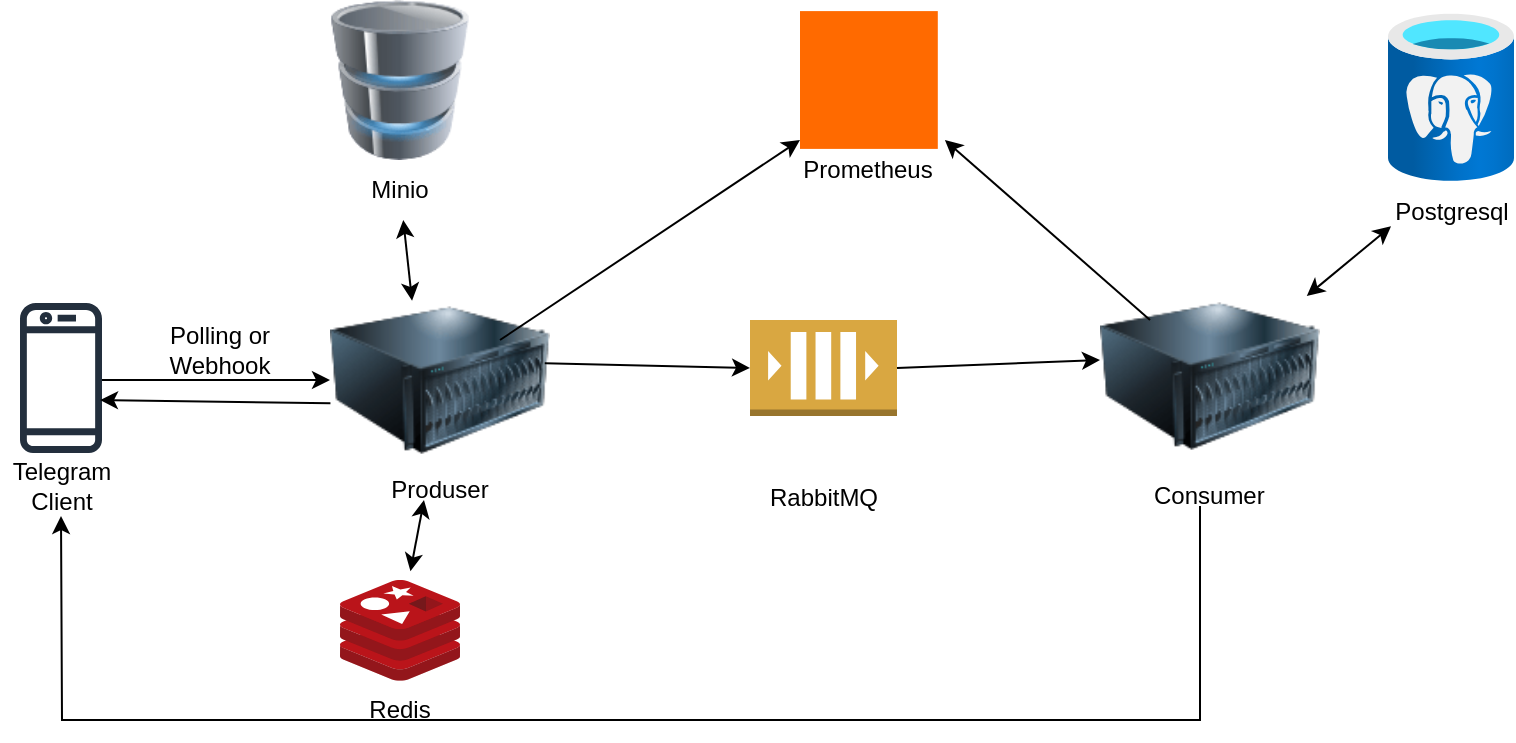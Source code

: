 <mxfile version="26.2.2">
  <diagram name="Page-1" id="XTrgIqtZCz-w7WspxMnD">
    <mxGraphModel dx="1030" dy="630" grid="1" gridSize="10" guides="1" tooltips="1" connect="1" arrows="1" fold="1" page="1" pageScale="1" pageWidth="850" pageHeight="1100" math="0" shadow="0">
      <root>
        <mxCell id="0" />
        <mxCell id="1" parent="0" />
        <mxCell id="V4x_PlXMfU6yK46A8ys2-1" value="" style="sketch=0;outlineConnect=0;fontColor=#232F3E;gradientColor=none;fillColor=#232F3D;strokeColor=none;dashed=0;verticalLabelPosition=bottom;verticalAlign=top;align=center;html=1;fontSize=12;fontStyle=0;aspect=fixed;pointerEvents=1;shape=mxgraph.aws4.mobile_client;" parent="1" vertex="1">
          <mxGeometry x="60" y="190" width="41" height="78" as="geometry" />
        </mxCell>
        <mxCell id="V4x_PlXMfU6yK46A8ys2-2" value="Telegram&lt;div&gt;Client&lt;/div&gt;" style="text;html=1;align=center;verticalAlign=middle;whiteSpace=wrap;rounded=0;" parent="1" vertex="1">
          <mxGeometry x="50.5" y="268" width="60" height="30" as="geometry" />
        </mxCell>
        <mxCell id="ge8bEDL-VglbXrLhcn_X-1" value="" style="endArrow=classic;html=1;rounded=0;entryX=0;entryY=0.5;entryDx=0;entryDy=0;" edge="1" parent="1" target="ge8bEDL-VglbXrLhcn_X-3">
          <mxGeometry width="50" height="50" relative="1" as="geometry">
            <mxPoint x="101" y="230" as="sourcePoint" />
            <mxPoint x="190" y="230" as="targetPoint" />
          </mxGeometry>
        </mxCell>
        <mxCell id="ge8bEDL-VglbXrLhcn_X-2" value="Polling or Webhook" style="text;html=1;align=center;verticalAlign=middle;whiteSpace=wrap;rounded=0;" vertex="1" parent="1">
          <mxGeometry x="130" y="200" width="60" height="30" as="geometry" />
        </mxCell>
        <mxCell id="ge8bEDL-VglbXrLhcn_X-3" value="" style="image;html=1;image=img/lib/clip_art/computers/Server_128x128.png" vertex="1" parent="1">
          <mxGeometry x="215" y="190" width="110" height="80" as="geometry" />
        </mxCell>
        <mxCell id="ge8bEDL-VglbXrLhcn_X-5" value="Produser" style="text;html=1;align=center;verticalAlign=middle;whiteSpace=wrap;rounded=0;" vertex="1" parent="1">
          <mxGeometry x="240" y="270" width="60" height="30" as="geometry" />
        </mxCell>
        <mxCell id="ge8bEDL-VglbXrLhcn_X-6" value="" style="image;sketch=0;aspect=fixed;html=1;points=[];align=center;fontSize=12;image=img/lib/mscae/Cache_Redis_Product.svg;" vertex="1" parent="1">
          <mxGeometry x="220" y="330" width="60" height="50.4" as="geometry" />
        </mxCell>
        <mxCell id="ge8bEDL-VglbXrLhcn_X-7" value="Redis" style="text;html=1;align=center;verticalAlign=middle;whiteSpace=wrap;rounded=0;" vertex="1" parent="1">
          <mxGeometry x="220" y="380" width="60" height="30.4" as="geometry" />
        </mxCell>
        <mxCell id="ge8bEDL-VglbXrLhcn_X-10" value="" style="image;html=1;image=img/lib/clip_art/computers/Database_128x128.png" vertex="1" parent="1">
          <mxGeometry x="210" y="40" width="80" height="80" as="geometry" />
        </mxCell>
        <mxCell id="ge8bEDL-VglbXrLhcn_X-12" value="Minio" style="text;html=1;align=center;verticalAlign=middle;whiteSpace=wrap;rounded=0;" vertex="1" parent="1">
          <mxGeometry x="220" y="120" width="60" height="30" as="geometry" />
        </mxCell>
        <mxCell id="ge8bEDL-VglbXrLhcn_X-13" value="" style="outlineConnect=0;dashed=0;verticalLabelPosition=bottom;verticalAlign=top;align=center;html=1;shape=mxgraph.aws3.queue;fillColor=#D9A741;gradientColor=none;" vertex="1" parent="1">
          <mxGeometry x="425" y="200" width="73.5" height="48" as="geometry" />
        </mxCell>
        <mxCell id="ge8bEDL-VglbXrLhcn_X-16" value="" style="image;html=1;image=img/lib/clip_art/computers/Server_128x128.png" vertex="1" parent="1">
          <mxGeometry x="600" y="188" width="110" height="80" as="geometry" />
        </mxCell>
        <mxCell id="ge8bEDL-VglbXrLhcn_X-17" value="Consumer" style="text;whiteSpace=wrap;" vertex="1" parent="1">
          <mxGeometry x="625" y="274" width="60" height="22" as="geometry" />
        </mxCell>
        <mxCell id="ge8bEDL-VglbXrLhcn_X-18" value="" style="image;aspect=fixed;html=1;points=[];align=center;fontSize=12;image=img/lib/azure2/databases/Azure_Database_PostgreSQL_Server.svg;" vertex="1" parent="1">
          <mxGeometry x="744" y="46.66" width="63" height="84.01" as="geometry" />
        </mxCell>
        <mxCell id="ge8bEDL-VglbXrLhcn_X-19" value="RabbitMQ&#xa;" style="text;whiteSpace=wrap;" vertex="1" parent="1">
          <mxGeometry x="432.63" y="275" width="58.25" height="20" as="geometry" />
        </mxCell>
        <mxCell id="ge8bEDL-VglbXrLhcn_X-20" value="" style="points=[];aspect=fixed;html=1;align=center;shadow=0;dashed=0;fillColor=#FF6A00;strokeColor=none;shape=mxgraph.alibaba_cloud.prometheus;" vertex="1" parent="1">
          <mxGeometry x="450.0" y="45.55" width="68.9" height="68.9" as="geometry" />
        </mxCell>
        <mxCell id="ge8bEDL-VglbXrLhcn_X-21" value="Prometheus" style="text;html=1;align=center;verticalAlign=middle;whiteSpace=wrap;rounded=0;" vertex="1" parent="1">
          <mxGeometry x="446.45" y="110.0" width="76" height="30" as="geometry" />
        </mxCell>
        <mxCell id="ge8bEDL-VglbXrLhcn_X-22" value="Postgresql" style="text;html=1;align=center;verticalAlign=middle;whiteSpace=wrap;rounded=0;" vertex="1" parent="1">
          <mxGeometry x="745.5" y="130.67" width="60" height="30" as="geometry" />
        </mxCell>
        <mxCell id="ge8bEDL-VglbXrLhcn_X-23" value="" style="endArrow=classic;html=1;rounded=0;exitX=0.002;exitY=0.645;exitDx=0;exitDy=0;exitPerimeter=0;" edge="1" parent="1" source="ge8bEDL-VglbXrLhcn_X-3">
          <mxGeometry width="50" height="50" relative="1" as="geometry">
            <mxPoint x="51" y="293" as="sourcePoint" />
            <mxPoint x="100" y="240" as="targetPoint" />
          </mxGeometry>
        </mxCell>
        <mxCell id="ge8bEDL-VglbXrLhcn_X-24" value="" style="endArrow=classic;startArrow=classic;html=1;rounded=0;exitX=0.373;exitY=0.005;exitDx=0;exitDy=0;exitPerimeter=0;" edge="1" parent="1" source="ge8bEDL-VglbXrLhcn_X-3" target="ge8bEDL-VglbXrLhcn_X-12">
          <mxGeometry width="50" height="50" relative="1" as="geometry">
            <mxPoint x="210" y="190" as="sourcePoint" />
            <mxPoint x="260" y="140" as="targetPoint" />
          </mxGeometry>
        </mxCell>
        <mxCell id="ge8bEDL-VglbXrLhcn_X-25" value="" style="endArrow=classic;startArrow=classic;html=1;rounded=0;exitX=0.587;exitY=-0.087;exitDx=0;exitDy=0;exitPerimeter=0;" edge="1" parent="1" source="ge8bEDL-VglbXrLhcn_X-6">
          <mxGeometry width="50" height="50" relative="1" as="geometry">
            <mxPoint x="266" y="330" as="sourcePoint" />
            <mxPoint x="262" y="290" as="targetPoint" />
          </mxGeometry>
        </mxCell>
        <mxCell id="ge8bEDL-VglbXrLhcn_X-26" value="" style="endArrow=classic;html=1;rounded=0;entryX=0;entryY=0.5;entryDx=0;entryDy=0;entryPerimeter=0;exitX=0.976;exitY=0.395;exitDx=0;exitDy=0;exitPerimeter=0;" edge="1" parent="1" source="ge8bEDL-VglbXrLhcn_X-3" target="ge8bEDL-VglbXrLhcn_X-13">
          <mxGeometry width="50" height="50" relative="1" as="geometry">
            <mxPoint x="320" y="230" as="sourcePoint" />
            <mxPoint x="370" y="180" as="targetPoint" />
          </mxGeometry>
        </mxCell>
        <mxCell id="ge8bEDL-VglbXrLhcn_X-28" value="" style="endArrow=classic;html=1;rounded=0;exitX=1;exitY=0.5;exitDx=0;exitDy=0;exitPerimeter=0;" edge="1" parent="1" source="ge8bEDL-VglbXrLhcn_X-13">
          <mxGeometry width="50" height="50" relative="1" as="geometry">
            <mxPoint x="550" y="270" as="sourcePoint" />
            <mxPoint x="600" y="220" as="targetPoint" />
          </mxGeometry>
        </mxCell>
        <mxCell id="ge8bEDL-VglbXrLhcn_X-29" value="" style="endArrow=classic;html=1;rounded=0;" edge="1" parent="1">
          <mxGeometry width="50" height="50" relative="1" as="geometry">
            <mxPoint x="300" y="210" as="sourcePoint" />
            <mxPoint x="450" y="110" as="targetPoint" />
          </mxGeometry>
        </mxCell>
        <mxCell id="ge8bEDL-VglbXrLhcn_X-30" value="" style="endArrow=classic;html=1;rounded=0;entryX=1;entryY=0;entryDx=0;entryDy=0;" edge="1" parent="1" target="ge8bEDL-VglbXrLhcn_X-21">
          <mxGeometry width="50" height="50" relative="1" as="geometry">
            <mxPoint x="625" y="200" as="sourcePoint" />
            <mxPoint x="675" y="150" as="targetPoint" />
          </mxGeometry>
        </mxCell>
        <mxCell id="ge8bEDL-VglbXrLhcn_X-31" value="" style="endArrow=classic;startArrow=classic;html=1;rounded=0;entryX=0;entryY=0.75;entryDx=0;entryDy=0;" edge="1" parent="1" source="ge8bEDL-VglbXrLhcn_X-16" target="ge8bEDL-VglbXrLhcn_X-22">
          <mxGeometry width="50" height="50" relative="1" as="geometry">
            <mxPoint x="710" y="200" as="sourcePoint" />
            <mxPoint x="760" y="150" as="targetPoint" />
          </mxGeometry>
        </mxCell>
        <mxCell id="ge8bEDL-VglbXrLhcn_X-32" value="" style="endArrow=classic;html=1;rounded=0;entryX=0.5;entryY=1;entryDx=0;entryDy=0;" edge="1" parent="1" target="V4x_PlXMfU6yK46A8ys2-2">
          <mxGeometry width="50" height="50" relative="1" as="geometry">
            <mxPoint x="650" y="293" as="sourcePoint" />
            <mxPoint x="700" y="243" as="targetPoint" />
            <Array as="points">
              <mxPoint x="650" y="400" />
              <mxPoint x="81" y="400" />
            </Array>
          </mxGeometry>
        </mxCell>
      </root>
    </mxGraphModel>
  </diagram>
</mxfile>
